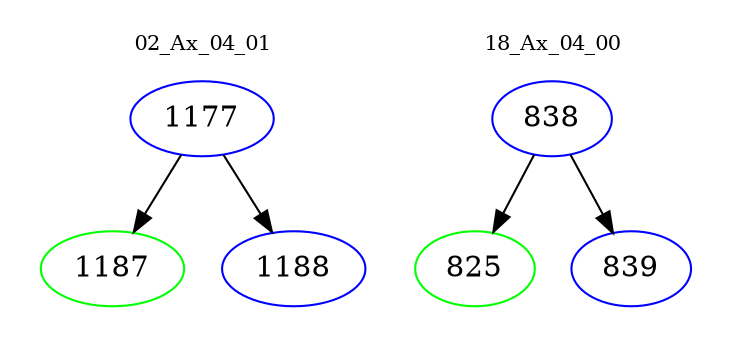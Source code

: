 digraph{
subgraph cluster_0 {
color = white
label = "02_Ax_04_01";
fontsize=10;
T0_1177 [label="1177", color="blue"]
T0_1177 -> T0_1187 [color="black"]
T0_1187 [label="1187", color="green"]
T0_1177 -> T0_1188 [color="black"]
T0_1188 [label="1188", color="blue"]
}
subgraph cluster_1 {
color = white
label = "18_Ax_04_00";
fontsize=10;
T1_838 [label="838", color="blue"]
T1_838 -> T1_825 [color="black"]
T1_825 [label="825", color="green"]
T1_838 -> T1_839 [color="black"]
T1_839 [label="839", color="blue"]
}
}
